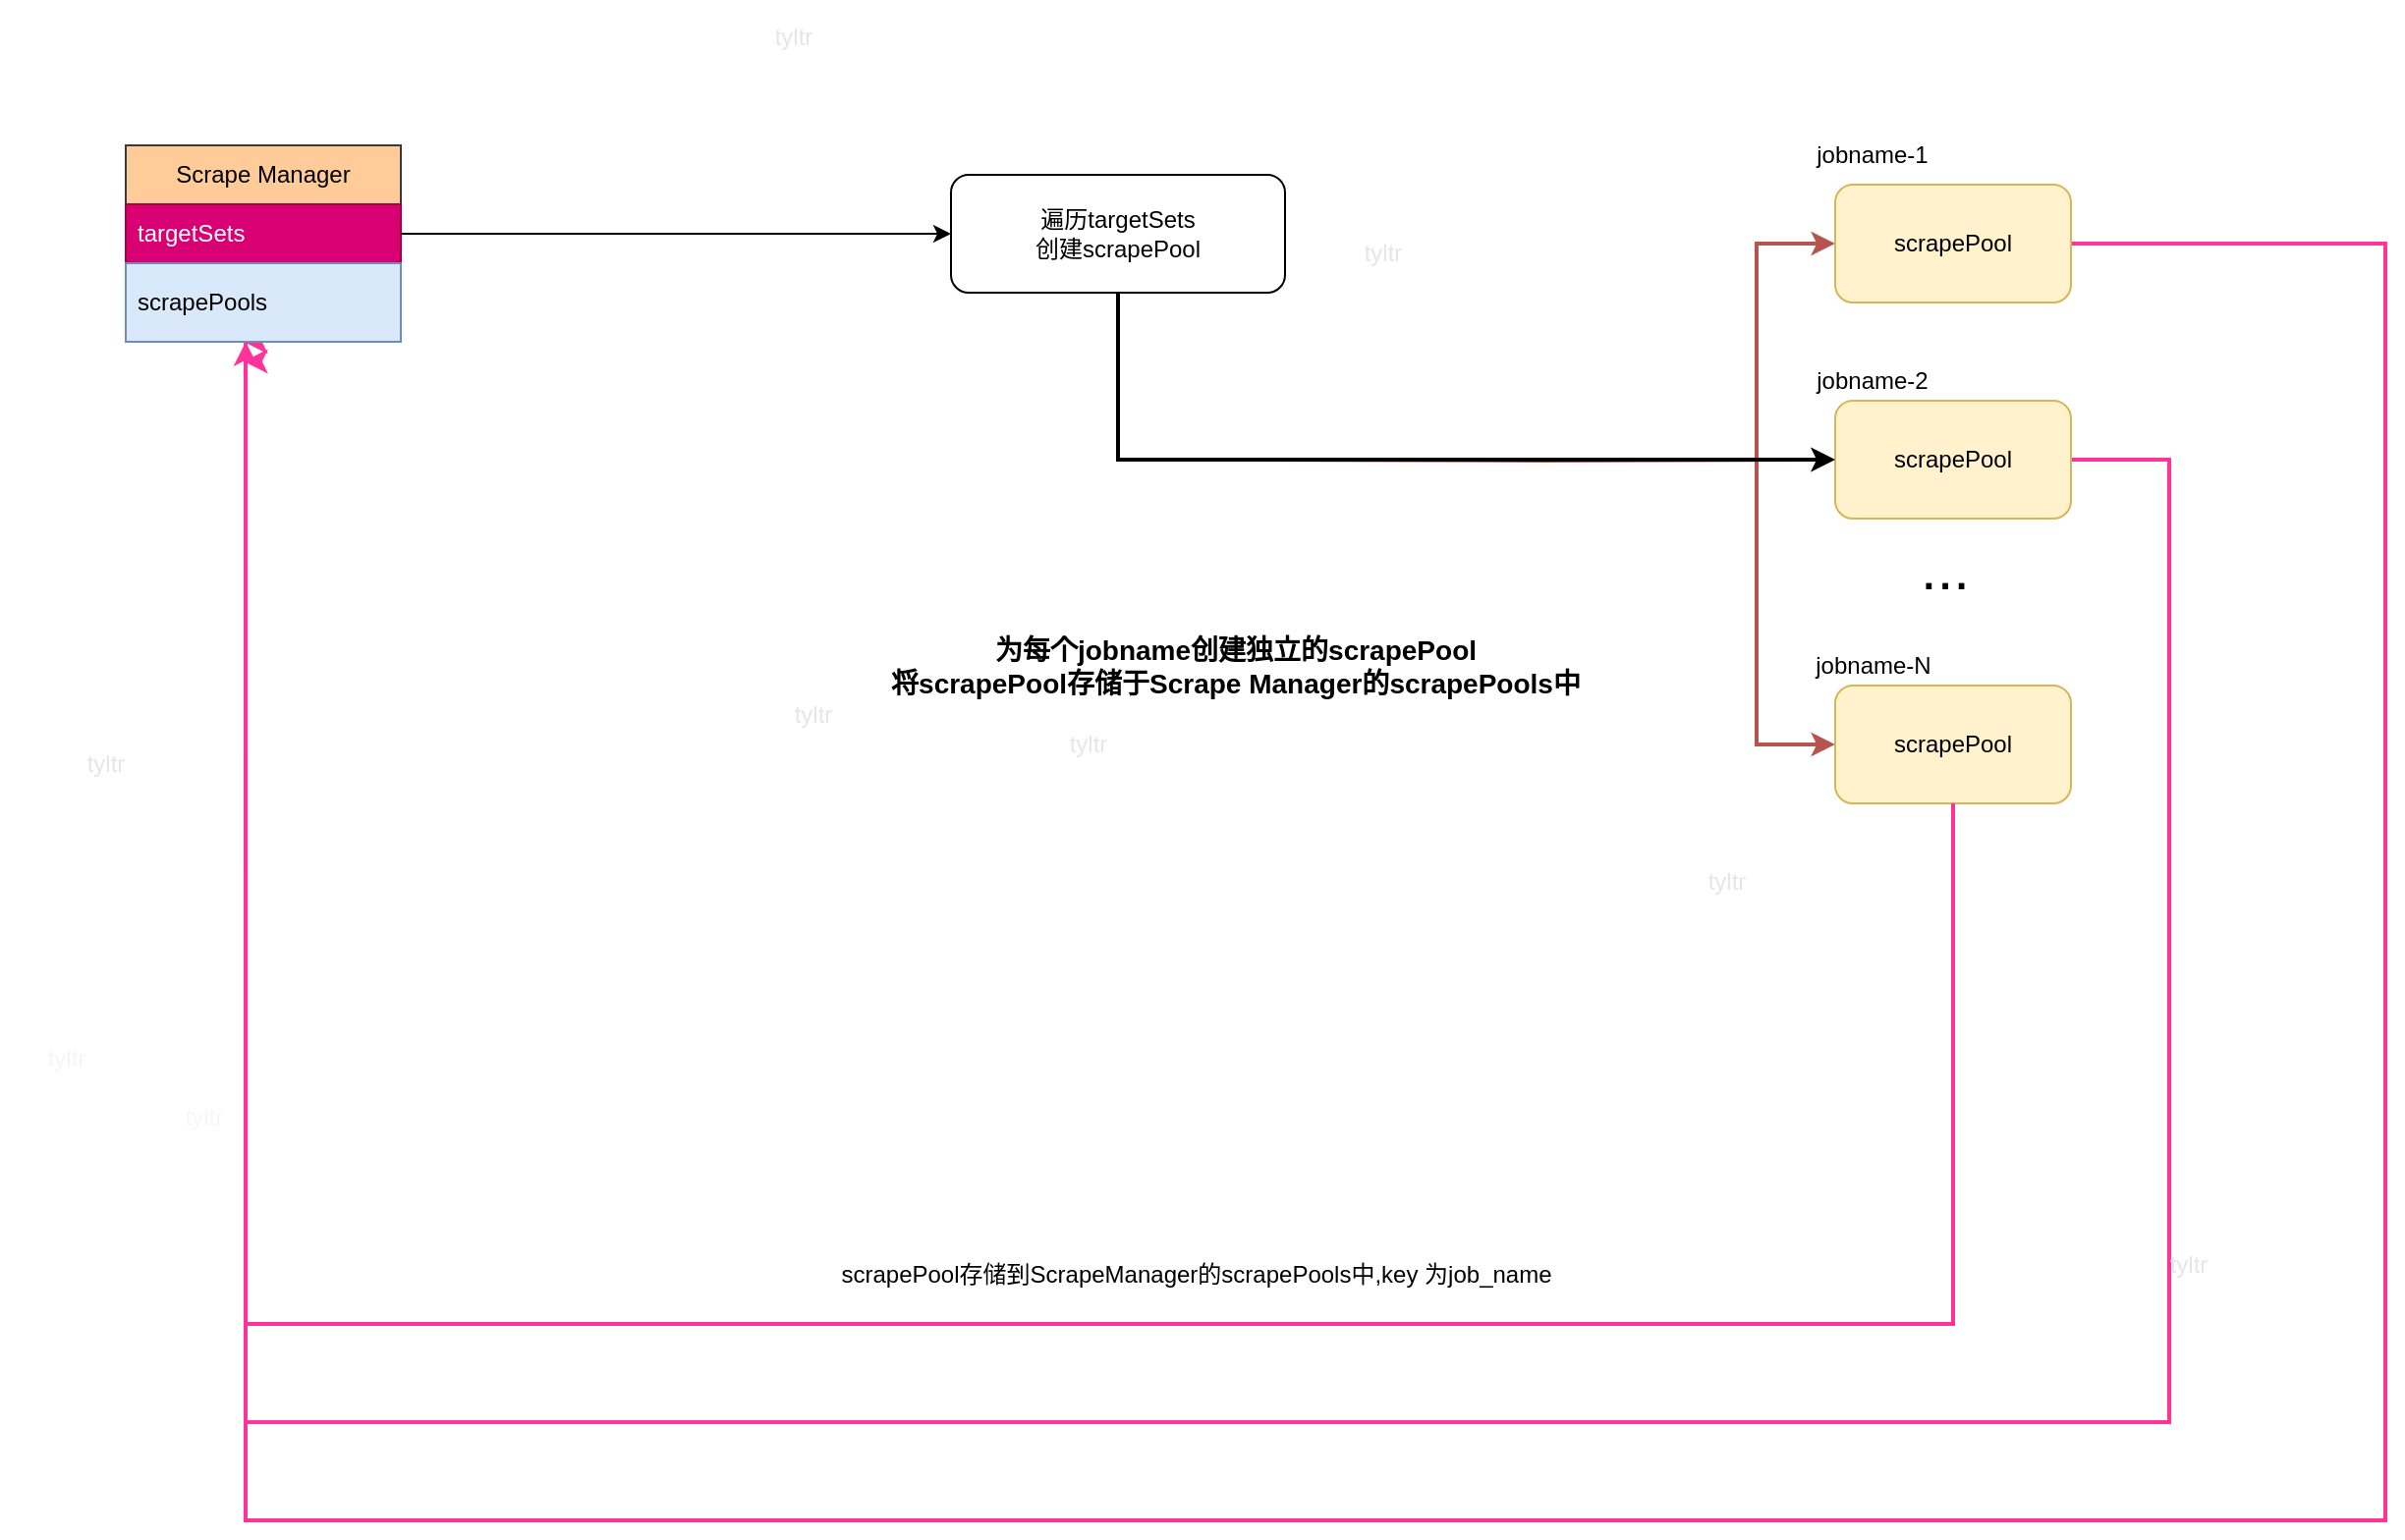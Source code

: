 <mxfile version="24.6.1" type="device">
  <diagram name="第 1 页" id="OPNZHjLj4EeVt9BAlshu">
    <mxGraphModel dx="1434" dy="769" grid="1" gridSize="10" guides="1" tooltips="1" connect="1" arrows="1" fold="1" page="1" pageScale="1" pageWidth="827" pageHeight="1169" math="0" shadow="0">
      <root>
        <mxCell id="0" />
        <mxCell id="1" parent="0" />
        <mxCell id="fdpDCFg-NzPG3DscGwCP-11" value="&lt;article data-content=&quot;[{&amp;quot;type&amp;quot;:&amp;quot;block&amp;quot;,&amp;quot;id&amp;quot;:&amp;quot;wYMw-1721447536406&amp;quot;,&amp;quot;name&amp;quot;:&amp;quot;code&amp;quot;,&amp;quot;data&amp;quot;:{&amp;quot;language&amp;quot;:&amp;quot;&amp;quot;,&amp;quot;theme&amp;quot;:&amp;quot;default&amp;quot;,&amp;quot;version&amp;quot;:1},&amp;quot;nodes&amp;quot;:[{&amp;quot;type&amp;quot;:&amp;quot;block&amp;quot;,&amp;quot;id&amp;quot;:&amp;quot;BwX8-1721447536405&amp;quot;,&amp;quot;name&amp;quot;:&amp;quot;code-line&amp;quot;,&amp;quot;data&amp;quot;:{},&amp;quot;nodes&amp;quot;:[{&amp;quot;type&amp;quot;:&amp;quot;text&amp;quot;,&amp;quot;id&amp;quot;:&amp;quot;Ct8M-1721447536404&amp;quot;,&amp;quot;leaves&amp;quot;:[{&amp;quot;text&amp;quot;:&amp;quot;Manager&amp;quot;,&amp;quot;marks&amp;quot;:[]}]}]}],&amp;quot;state&amp;quot;:{}}]&quot;&gt;&lt;div data-language=&quot;&quot; style=&quot;white-space-collapse: preserve;&quot; data-theme=&quot;default&quot;&gt;&lt;span style=&quot;background-color: initial; white-space-collapse: collapse;&quot;&gt;Scrape&amp;nbsp;&lt;/span&gt;Manager&lt;/div&gt;&lt;/article&gt;" style="swimlane;fontStyle=0;childLayout=stackLayout;horizontal=1;startSize=30;horizontalStack=0;resizeParent=1;resizeParentMax=0;resizeLast=0;collapsible=1;marginBottom=0;whiteSpace=wrap;html=1;fillColor=#ffcc99;strokeColor=#36393d;" parent="1" vertex="1">
          <mxGeometry x="500" y="220" width="140" height="60" as="geometry" />
        </mxCell>
        <mxCell id="fdpDCFg-NzPG3DscGwCP-13" value="&lt;article data-content=&quot;[{&amp;quot;type&amp;quot;:&amp;quot;block&amp;quot;,&amp;quot;id&amp;quot;:&amp;quot;wYMw-1721447536406&amp;quot;,&amp;quot;name&amp;quot;:&amp;quot;code&amp;quot;,&amp;quot;data&amp;quot;:{&amp;quot;language&amp;quot;:&amp;quot;&amp;quot;,&amp;quot;theme&amp;quot;:&amp;quot;default&amp;quot;,&amp;quot;version&amp;quot;:1},&amp;quot;nodes&amp;quot;:[{&amp;quot;type&amp;quot;:&amp;quot;block&amp;quot;,&amp;quot;id&amp;quot;:&amp;quot;zmjt-1721447626092&amp;quot;,&amp;quot;name&amp;quot;:&amp;quot;code-line&amp;quot;,&amp;quot;data&amp;quot;:{},&amp;quot;nodes&amp;quot;:[{&amp;quot;type&amp;quot;:&amp;quot;text&amp;quot;,&amp;quot;id&amp;quot;:&amp;quot;NunP-1721447626090&amp;quot;,&amp;quot;leaves&amp;quot;:[{&amp;quot;text&amp;quot;:&amp;quot;targetSets&amp;quot;,&amp;quot;marks&amp;quot;:[]}]}]}],&amp;quot;state&amp;quot;:{}}]&quot;&gt;&lt;div data-language=&quot;&quot; style=&quot;white-space-collapse: preserve;&quot; data-theme=&quot;default&quot;&gt;targetSets&lt;/div&gt;&lt;/article&gt;" style="text;strokeColor=#A50040;fillColor=#d80073;align=left;verticalAlign=middle;spacingLeft=4;spacingRight=4;overflow=hidden;points=[[0,0.5],[1,0.5]];portConstraint=eastwest;rotatable=0;whiteSpace=wrap;html=1;fontColor=#ffffff;" parent="fdpDCFg-NzPG3DscGwCP-11" vertex="1">
          <mxGeometry y="30" width="140" height="30" as="geometry" />
        </mxCell>
        <mxCell id="fdpDCFg-NzPG3DscGwCP-40" style="edgeStyle=orthogonalEdgeStyle;rounded=0;orthogonalLoop=1;jettySize=auto;html=1;exitX=1;exitY=0.5;exitDx=0;exitDy=0;entryX=0;entryY=0.5;entryDx=0;entryDy=0;strokeWidth=2;strokeColor=#b85450;fillColor=#f8cecc;" parent="1" target="fdpDCFg-NzPG3DscGwCP-39" edge="1">
          <mxGeometry relative="1" as="geometry">
            <Array as="points">
              <mxPoint x="1330" y="380" />
              <mxPoint x="1330" y="525" />
            </Array>
            <mxPoint x="1070" y="380" as="sourcePoint" />
          </mxGeometry>
        </mxCell>
        <mxCell id="fdpDCFg-NzPG3DscGwCP-41" style="edgeStyle=orthogonalEdgeStyle;rounded=0;orthogonalLoop=1;jettySize=auto;html=1;exitX=1;exitY=0.5;exitDx=0;exitDy=0;entryX=0;entryY=0.5;entryDx=0;entryDy=0;strokeWidth=2;strokeColor=#b85450;fillColor=#f8cecc;" parent="1" target="fdpDCFg-NzPG3DscGwCP-29" edge="1">
          <mxGeometry relative="1" as="geometry">
            <Array as="points">
              <mxPoint x="1330" y="380" />
              <mxPoint x="1330" y="270" />
            </Array>
            <mxPoint x="1070" y="380" as="sourcePoint" />
          </mxGeometry>
        </mxCell>
        <mxCell id="fdpDCFg-NzPG3DscGwCP-42" style="edgeStyle=orthogonalEdgeStyle;rounded=0;orthogonalLoop=1;jettySize=auto;html=1;exitX=1;exitY=0.5;exitDx=0;exitDy=0;strokeWidth=2;strokeColor=#b85450;fillColor=#f8cecc;" parent="1" target="fdpDCFg-NzPG3DscGwCP-38" edge="1">
          <mxGeometry relative="1" as="geometry">
            <mxPoint x="1070" y="380" as="sourcePoint" />
          </mxGeometry>
        </mxCell>
        <mxCell id="ectriL-UAdFPaz4sZdjl-3" style="edgeStyle=orthogonalEdgeStyle;rounded=0;orthogonalLoop=1;jettySize=auto;html=1;exitX=1;exitY=0.5;exitDx=0;exitDy=0;strokeWidth=2;strokeColor=#FF3399;" edge="1" parent="1" source="fdpDCFg-NzPG3DscGwCP-29">
          <mxGeometry relative="1" as="geometry">
            <mxPoint x="560" y="330" as="targetPoint" />
            <Array as="points">
              <mxPoint x="1650" y="270" />
              <mxPoint x="1650" y="920" />
              <mxPoint x="561" y="920" />
            </Array>
          </mxGeometry>
        </mxCell>
        <mxCell id="fdpDCFg-NzPG3DscGwCP-29" value="" style="rounded=1;whiteSpace=wrap;html=1;fillColor=#fff2cc;strokeColor=#d6b656;" parent="1" vertex="1">
          <mxGeometry x="1370" y="240" width="120" height="60" as="geometry" />
        </mxCell>
        <mxCell id="ectriL-UAdFPaz4sZdjl-2" style="edgeStyle=orthogonalEdgeStyle;rounded=0;orthogonalLoop=1;jettySize=auto;html=1;exitX=1;exitY=0.5;exitDx=0;exitDy=0;strokeWidth=2;strokeColor=#FF3399;" edge="1" parent="1" source="fdpDCFg-NzPG3DscGwCP-38">
          <mxGeometry relative="1" as="geometry">
            <mxPoint x="560" y="320" as="targetPoint" />
            <Array as="points">
              <mxPoint x="1540" y="380" />
              <mxPoint x="1540" y="870" />
              <mxPoint x="561" y="870" />
            </Array>
          </mxGeometry>
        </mxCell>
        <mxCell id="fdpDCFg-NzPG3DscGwCP-38" value="scrapePool" style="rounded=1;whiteSpace=wrap;html=1;fillColor=#fff2cc;strokeColor=#d6b656;" parent="1" vertex="1">
          <mxGeometry x="1370" y="350" width="120" height="60" as="geometry" />
        </mxCell>
        <mxCell id="fdpDCFg-NzPG3DscGwCP-39" value="scrapePool" style="rounded=1;whiteSpace=wrap;html=1;fillColor=#fff2cc;strokeColor=#d6b656;" parent="1" vertex="1">
          <mxGeometry x="1370" y="495" width="120" height="60" as="geometry" />
        </mxCell>
        <mxCell id="fdpDCFg-NzPG3DscGwCP-43" value="jobname-1" style="text;html=1;align=center;verticalAlign=middle;whiteSpace=wrap;rounded=0;" parent="1" vertex="1">
          <mxGeometry x="1359" y="210" width="60" height="30" as="geometry" />
        </mxCell>
        <mxCell id="fdpDCFg-NzPG3DscGwCP-44" value="jobname-2" style="text;html=1;align=center;verticalAlign=middle;whiteSpace=wrap;rounded=0;" parent="1" vertex="1">
          <mxGeometry x="1359" y="325" width="60" height="30" as="geometry" />
        </mxCell>
        <mxCell id="fdpDCFg-NzPG3DscGwCP-45" value="jobname-N" style="text;html=1;align=center;verticalAlign=middle;whiteSpace=wrap;rounded=0;" parent="1" vertex="1">
          <mxGeometry x="1344.5" y="470" width="89" height="30" as="geometry" />
        </mxCell>
        <mxCell id="fdpDCFg-NzPG3DscGwCP-46" value="scrapePool" style="text;html=1;align=center;verticalAlign=middle;whiteSpace=wrap;rounded=0;" parent="1" vertex="1">
          <mxGeometry x="1400" y="255" width="60" height="30" as="geometry" />
        </mxCell>
        <mxCell id="fdpDCFg-NzPG3DscGwCP-47" value="&lt;font style=&quot;font-size: 30px;&quot;&gt;...&lt;/font&gt;" style="text;html=1;align=center;verticalAlign=middle;whiteSpace=wrap;rounded=0;" parent="1" vertex="1">
          <mxGeometry x="1395.5" y="420" width="60" height="30" as="geometry" />
        </mxCell>
        <mxCell id="fdpDCFg-NzPG3DscGwCP-48" value="&lt;article data-content=&quot;[{&amp;quot;type&amp;quot;:&amp;quot;block&amp;quot;,&amp;quot;id&amp;quot;:&amp;quot;wYMw-1721447536406&amp;quot;,&amp;quot;name&amp;quot;:&amp;quot;code&amp;quot;,&amp;quot;data&amp;quot;:{&amp;quot;language&amp;quot;:&amp;quot;&amp;quot;,&amp;quot;theme&amp;quot;:&amp;quot;default&amp;quot;,&amp;quot;version&amp;quot;:1},&amp;quot;nodes&amp;quot;:[{&amp;quot;type&amp;quot;:&amp;quot;block&amp;quot;,&amp;quot;id&amp;quot;:&amp;quot;qOg6-1721447632271&amp;quot;,&amp;quot;name&amp;quot;:&amp;quot;code-line&amp;quot;,&amp;quot;data&amp;quot;:{},&amp;quot;nodes&amp;quot;:[{&amp;quot;type&amp;quot;:&amp;quot;text&amp;quot;,&amp;quot;id&amp;quot;:&amp;quot;eazO-1721447632269&amp;quot;,&amp;quot;leaves&amp;quot;:[{&amp;quot;text&amp;quot;:&amp;quot;triggerReload&amp;quot;,&amp;quot;marks&amp;quot;:[]}]}]}],&amp;quot;state&amp;quot;:{}}]&quot;&gt;&lt;div data-language=&quot;&quot; style=&quot;white-space-collapse: preserve;&quot; data-theme=&quot;default&quot;&gt;&lt;article data-content=&quot;[{&amp;quot;type&amp;quot;:&amp;quot;block&amp;quot;,&amp;quot;id&amp;quot;:&amp;quot;wYMw-1721447536406&amp;quot;,&amp;quot;name&amp;quot;:&amp;quot;code&amp;quot;,&amp;quot;data&amp;quot;:{&amp;quot;language&amp;quot;:&amp;quot;&amp;quot;,&amp;quot;theme&amp;quot;:&amp;quot;default&amp;quot;,&amp;quot;version&amp;quot;:1},&amp;quot;nodes&amp;quot;:[{&amp;quot;type&amp;quot;:&amp;quot;block&amp;quot;,&amp;quot;id&amp;quot;:&amp;quot;fw5M-1721453180857&amp;quot;,&amp;quot;name&amp;quot;:&amp;quot;code-line&amp;quot;,&amp;quot;data&amp;quot;:{},&amp;quot;nodes&amp;quot;:[{&amp;quot;type&amp;quot;:&amp;quot;text&amp;quot;,&amp;quot;id&amp;quot;:&amp;quot;NZXH-1721453180854&amp;quot;,&amp;quot;leaves&amp;quot;:[{&amp;quot;text&amp;quot;:&amp;quot;scrapePools&amp;quot;,&amp;quot;marks&amp;quot;:[]}]}]}],&amp;quot;state&amp;quot;:{}}]&quot;&gt;&lt;div data-language=&quot;&quot; data-theme=&quot;default&quot;&gt;scrapePools&lt;/div&gt;&lt;/article&gt;&lt;/div&gt;&lt;/article&gt;" style="text;strokeColor=#6c8ebf;fillColor=#dae8fc;align=left;verticalAlign=middle;spacingLeft=4;spacingRight=4;overflow=hidden;points=[[0,0.5],[1,0.5]];portConstraint=eastwest;rotatable=0;whiteSpace=wrap;html=1;perimeterSpacing=1;" parent="1" vertex="1">
          <mxGeometry x="500" y="280" width="140" height="40" as="geometry" />
        </mxCell>
        <mxCell id="fdpDCFg-NzPG3DscGwCP-57" value="scrapePool存储到&lt;span style=&quot;background-color: initial;&quot;&gt;Scrape&lt;/span&gt;&lt;span style=&quot;white-space-collapse: preserve;&quot;&gt;Manager的&lt;/span&gt;&lt;span style=&quot;white-space-collapse: preserve; text-align: left;&quot;&gt;scrapePools中,&lt;/span&gt;&lt;span style=&quot;text-align: left; white-space-collapse: preserve; background-color: initial;&quot;&gt;key 为job_name&lt;/span&gt;" style="text;html=1;align=center;verticalAlign=middle;whiteSpace=wrap;rounded=0;" parent="1" vertex="1">
          <mxGeometry x="840" y="780" width="410" height="30" as="geometry" />
        </mxCell>
        <mxCell id="fdpDCFg-NzPG3DscGwCP-59" value="&lt;b style=&quot;font-size: 14px;&quot;&gt;&lt;font style=&quot;font-size: 14px;&quot;&gt;为每个jobname创建独立的scrapePool&lt;/font&gt;&lt;/b&gt;&lt;div style=&quot;font-size: 14px;&quot;&gt;&lt;b&gt;&lt;font style=&quot;font-size: 14px;&quot;&gt;将&lt;span style=&quot;background-color: initial;&quot;&gt;scrapePool存储于&lt;/span&gt;&lt;span style=&quot;background-color: initial;&quot;&gt;Scrape&amp;nbsp;&lt;/span&gt;&lt;span style=&quot;background-color: initial; white-space-collapse: preserve;&quot;&gt;Manager的&lt;/span&gt;&lt;span style=&quot;background-color: initial; white-space-collapse: preserve; text-align: left;&quot;&gt;scrapePools中&lt;/span&gt;&lt;/font&gt;&lt;/b&gt;&lt;/div&gt;" style="text;html=1;align=center;verticalAlign=middle;whiteSpace=wrap;rounded=0;" parent="1" vertex="1">
          <mxGeometry x="775" y="470" width="580" height="30" as="geometry" />
        </mxCell>
        <mxCell id="XsaYZCnVBgNQdDiTwEfk-4" value="&lt;font color=&quot;#f7f7f7&quot;&gt;tyltr&lt;/font&gt;" style="text;html=1;align=center;verticalAlign=middle;whiteSpace=wrap;rounded=0;shadow=1;" parent="1" vertex="1">
          <mxGeometry x="510" y="700" width="60" height="30" as="geometry" />
        </mxCell>
        <mxCell id="XsaYZCnVBgNQdDiTwEfk-6" value="&lt;font color=&quot;#f5f5f5&quot;&gt;tyltr&lt;/font&gt;" style="text;html=1;align=center;verticalAlign=middle;whiteSpace=wrap;rounded=0;shadow=1;" parent="1" vertex="1">
          <mxGeometry x="440" y="670" width="60" height="30" as="geometry" />
        </mxCell>
        <mxCell id="XsaYZCnVBgNQdDiTwEfk-7" value="&lt;font color=&quot;#e6e6e6&quot;&gt;tyltr&lt;/font&gt;" style="text;html=1;align=center;verticalAlign=middle;whiteSpace=wrap;rounded=0;shadow=1;" parent="1" vertex="1">
          <mxGeometry x="460" y="520" width="60" height="30" as="geometry" />
        </mxCell>
        <mxCell id="XsaYZCnVBgNQdDiTwEfk-8" value="&lt;font color=&quot;#e6e6e6&quot;&gt;tyltr&lt;/font&gt;" style="text;html=1;align=center;verticalAlign=middle;whiteSpace=wrap;rounded=0;shadow=1;" parent="1" vertex="1">
          <mxGeometry x="960" y="510" width="60" height="30" as="geometry" />
        </mxCell>
        <mxCell id="XsaYZCnVBgNQdDiTwEfk-9" value="&lt;font color=&quot;#e6e6e6&quot;&gt;tyltr&lt;/font&gt;" style="text;html=1;align=center;verticalAlign=middle;whiteSpace=wrap;rounded=0;shadow=1;" parent="1" vertex="1">
          <mxGeometry x="820" y="495" width="60" height="30" as="geometry" />
        </mxCell>
        <mxCell id="XsaYZCnVBgNQdDiTwEfk-10" value="&lt;font color=&quot;#e6e6e6&quot;&gt;tyltr&lt;/font&gt;" style="text;html=1;align=center;verticalAlign=middle;whiteSpace=wrap;rounded=0;shadow=1;" parent="1" vertex="1">
          <mxGeometry x="1110" y="260" width="60" height="30" as="geometry" />
        </mxCell>
        <mxCell id="XsaYZCnVBgNQdDiTwEfk-11" value="&lt;font color=&quot;#e6e6e6&quot;&gt;tyltr&lt;/font&gt;" style="text;html=1;align=center;verticalAlign=middle;whiteSpace=wrap;rounded=0;shadow=1;" parent="1" vertex="1">
          <mxGeometry x="810" y="150" width="60" height="30" as="geometry" />
        </mxCell>
        <mxCell id="XsaYZCnVBgNQdDiTwEfk-12" value="&lt;font color=&quot;#e6e6e6&quot;&gt;tyltr&lt;/font&gt;" style="text;html=1;align=center;verticalAlign=middle;whiteSpace=wrap;rounded=0;shadow=1;" parent="1" vertex="1">
          <mxGeometry x="1284.5" y="580" width="60" height="30" as="geometry" />
        </mxCell>
        <mxCell id="XsaYZCnVBgNQdDiTwEfk-13" value="&lt;font color=&quot;#e6e6e6&quot;&gt;tyltr&lt;/font&gt;" style="text;html=1;align=center;verticalAlign=middle;whiteSpace=wrap;rounded=0;shadow=1;" parent="1" vertex="1">
          <mxGeometry x="1520" y="770" width="60" height="40" as="geometry" />
        </mxCell>
        <mxCell id="p6FOKCq6we9kJBb8H901-7" style="edgeStyle=orthogonalEdgeStyle;rounded=0;orthogonalLoop=1;jettySize=auto;html=1;exitX=0.5;exitY=1;exitDx=0;exitDy=0;entryX=0;entryY=0.5;entryDx=0;entryDy=0;strokeWidth=2;" parent="1" source="p6FOKCq6we9kJBb8H901-3" target="fdpDCFg-NzPG3DscGwCP-38" edge="1">
          <mxGeometry relative="1" as="geometry" />
        </mxCell>
        <mxCell id="p6FOKCq6we9kJBb8H901-3" value="" style="rounded=1;whiteSpace=wrap;html=1;" parent="1" vertex="1">
          <mxGeometry x="920" y="235" width="170" height="60" as="geometry" />
        </mxCell>
        <mxCell id="p6FOKCq6we9kJBb8H901-4" style="edgeStyle=orthogonalEdgeStyle;rounded=0;orthogonalLoop=1;jettySize=auto;html=1;exitX=1;exitY=0.5;exitDx=0;exitDy=0;entryX=0;entryY=0.5;entryDx=0;entryDy=0;" parent="1" source="fdpDCFg-NzPG3DscGwCP-13" target="p6FOKCq6we9kJBb8H901-3" edge="1">
          <mxGeometry relative="1" as="geometry" />
        </mxCell>
        <mxCell id="p6FOKCq6we9kJBb8H901-5" value="遍历targetSets&lt;div&gt;创建&lt;span style=&quot;background-color: initial;&quot;&gt;scrapePool&lt;/span&gt;&lt;/div&gt;" style="text;html=1;align=center;verticalAlign=middle;whiteSpace=wrap;rounded=0;" parent="1" vertex="1">
          <mxGeometry x="950" y="250" width="110" height="30" as="geometry" />
        </mxCell>
        <mxCell id="ectriL-UAdFPaz4sZdjl-1" style="edgeStyle=orthogonalEdgeStyle;rounded=0;orthogonalLoop=1;jettySize=auto;html=1;exitX=0.5;exitY=1;exitDx=0;exitDy=0;entryX=0.437;entryY=0.976;entryDx=0;entryDy=0;entryPerimeter=0;strokeWidth=2;strokeColor=#FF3399;" edge="1" parent="1" source="fdpDCFg-NzPG3DscGwCP-39" target="fdpDCFg-NzPG3DscGwCP-48">
          <mxGeometry relative="1" as="geometry">
            <Array as="points">
              <mxPoint x="1430" y="820" />
              <mxPoint x="561" y="820" />
            </Array>
          </mxGeometry>
        </mxCell>
      </root>
    </mxGraphModel>
  </diagram>
</mxfile>
